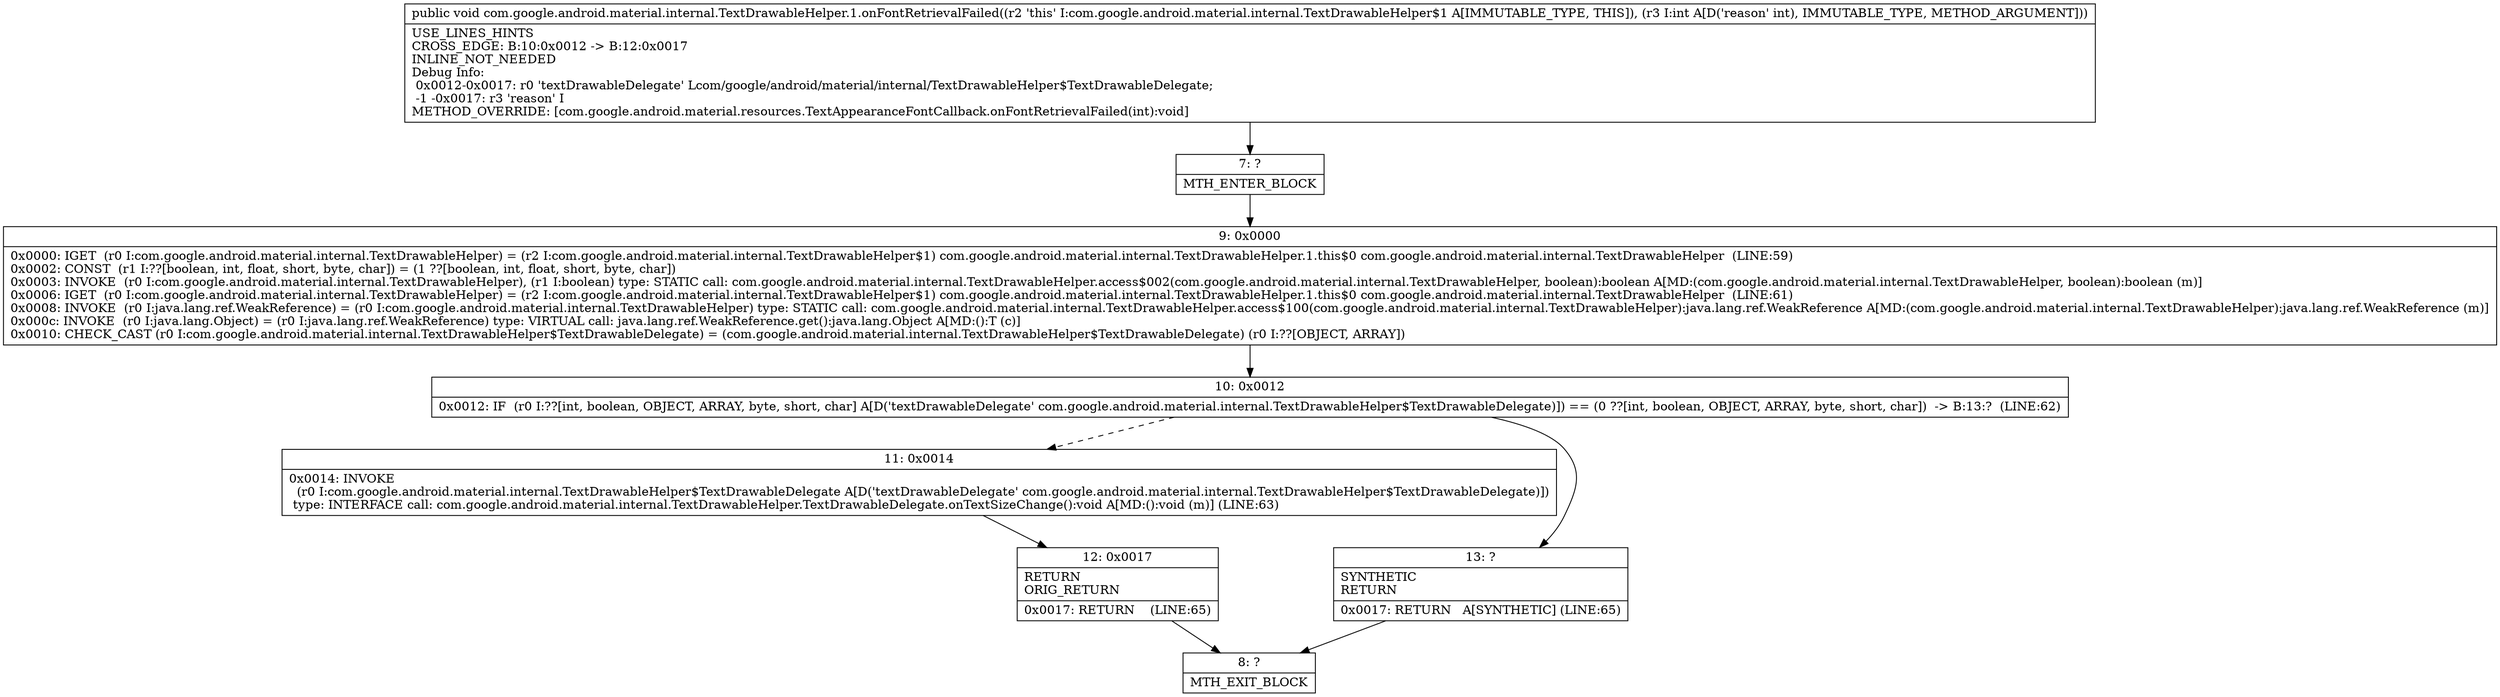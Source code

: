 digraph "CFG forcom.google.android.material.internal.TextDrawableHelper.1.onFontRetrievalFailed(I)V" {
Node_7 [shape=record,label="{7\:\ ?|MTH_ENTER_BLOCK\l}"];
Node_9 [shape=record,label="{9\:\ 0x0000|0x0000: IGET  (r0 I:com.google.android.material.internal.TextDrawableHelper) = (r2 I:com.google.android.material.internal.TextDrawableHelper$1) com.google.android.material.internal.TextDrawableHelper.1.this$0 com.google.android.material.internal.TextDrawableHelper  (LINE:59)\l0x0002: CONST  (r1 I:??[boolean, int, float, short, byte, char]) = (1 ??[boolean, int, float, short, byte, char]) \l0x0003: INVOKE  (r0 I:com.google.android.material.internal.TextDrawableHelper), (r1 I:boolean) type: STATIC call: com.google.android.material.internal.TextDrawableHelper.access$002(com.google.android.material.internal.TextDrawableHelper, boolean):boolean A[MD:(com.google.android.material.internal.TextDrawableHelper, boolean):boolean (m)]\l0x0006: IGET  (r0 I:com.google.android.material.internal.TextDrawableHelper) = (r2 I:com.google.android.material.internal.TextDrawableHelper$1) com.google.android.material.internal.TextDrawableHelper.1.this$0 com.google.android.material.internal.TextDrawableHelper  (LINE:61)\l0x0008: INVOKE  (r0 I:java.lang.ref.WeakReference) = (r0 I:com.google.android.material.internal.TextDrawableHelper) type: STATIC call: com.google.android.material.internal.TextDrawableHelper.access$100(com.google.android.material.internal.TextDrawableHelper):java.lang.ref.WeakReference A[MD:(com.google.android.material.internal.TextDrawableHelper):java.lang.ref.WeakReference (m)]\l0x000c: INVOKE  (r0 I:java.lang.Object) = (r0 I:java.lang.ref.WeakReference) type: VIRTUAL call: java.lang.ref.WeakReference.get():java.lang.Object A[MD:():T (c)]\l0x0010: CHECK_CAST (r0 I:com.google.android.material.internal.TextDrawableHelper$TextDrawableDelegate) = (com.google.android.material.internal.TextDrawableHelper$TextDrawableDelegate) (r0 I:??[OBJECT, ARRAY]) \l}"];
Node_10 [shape=record,label="{10\:\ 0x0012|0x0012: IF  (r0 I:??[int, boolean, OBJECT, ARRAY, byte, short, char] A[D('textDrawableDelegate' com.google.android.material.internal.TextDrawableHelper$TextDrawableDelegate)]) == (0 ??[int, boolean, OBJECT, ARRAY, byte, short, char])  \-\> B:13:?  (LINE:62)\l}"];
Node_11 [shape=record,label="{11\:\ 0x0014|0x0014: INVOKE  \l  (r0 I:com.google.android.material.internal.TextDrawableHelper$TextDrawableDelegate A[D('textDrawableDelegate' com.google.android.material.internal.TextDrawableHelper$TextDrawableDelegate)])\l type: INTERFACE call: com.google.android.material.internal.TextDrawableHelper.TextDrawableDelegate.onTextSizeChange():void A[MD:():void (m)] (LINE:63)\l}"];
Node_12 [shape=record,label="{12\:\ 0x0017|RETURN\lORIG_RETURN\l|0x0017: RETURN    (LINE:65)\l}"];
Node_8 [shape=record,label="{8\:\ ?|MTH_EXIT_BLOCK\l}"];
Node_13 [shape=record,label="{13\:\ ?|SYNTHETIC\lRETURN\l|0x0017: RETURN   A[SYNTHETIC] (LINE:65)\l}"];
MethodNode[shape=record,label="{public void com.google.android.material.internal.TextDrawableHelper.1.onFontRetrievalFailed((r2 'this' I:com.google.android.material.internal.TextDrawableHelper$1 A[IMMUTABLE_TYPE, THIS]), (r3 I:int A[D('reason' int), IMMUTABLE_TYPE, METHOD_ARGUMENT]))  | USE_LINES_HINTS\lCROSS_EDGE: B:10:0x0012 \-\> B:12:0x0017\lINLINE_NOT_NEEDED\lDebug Info:\l  0x0012\-0x0017: r0 'textDrawableDelegate' Lcom\/google\/android\/material\/internal\/TextDrawableHelper$TextDrawableDelegate;\l  \-1 \-0x0017: r3 'reason' I\lMETHOD_OVERRIDE: [com.google.android.material.resources.TextAppearanceFontCallback.onFontRetrievalFailed(int):void]\l}"];
MethodNode -> Node_7;Node_7 -> Node_9;
Node_9 -> Node_10;
Node_10 -> Node_11[style=dashed];
Node_10 -> Node_13;
Node_11 -> Node_12;
Node_12 -> Node_8;
Node_13 -> Node_8;
}

